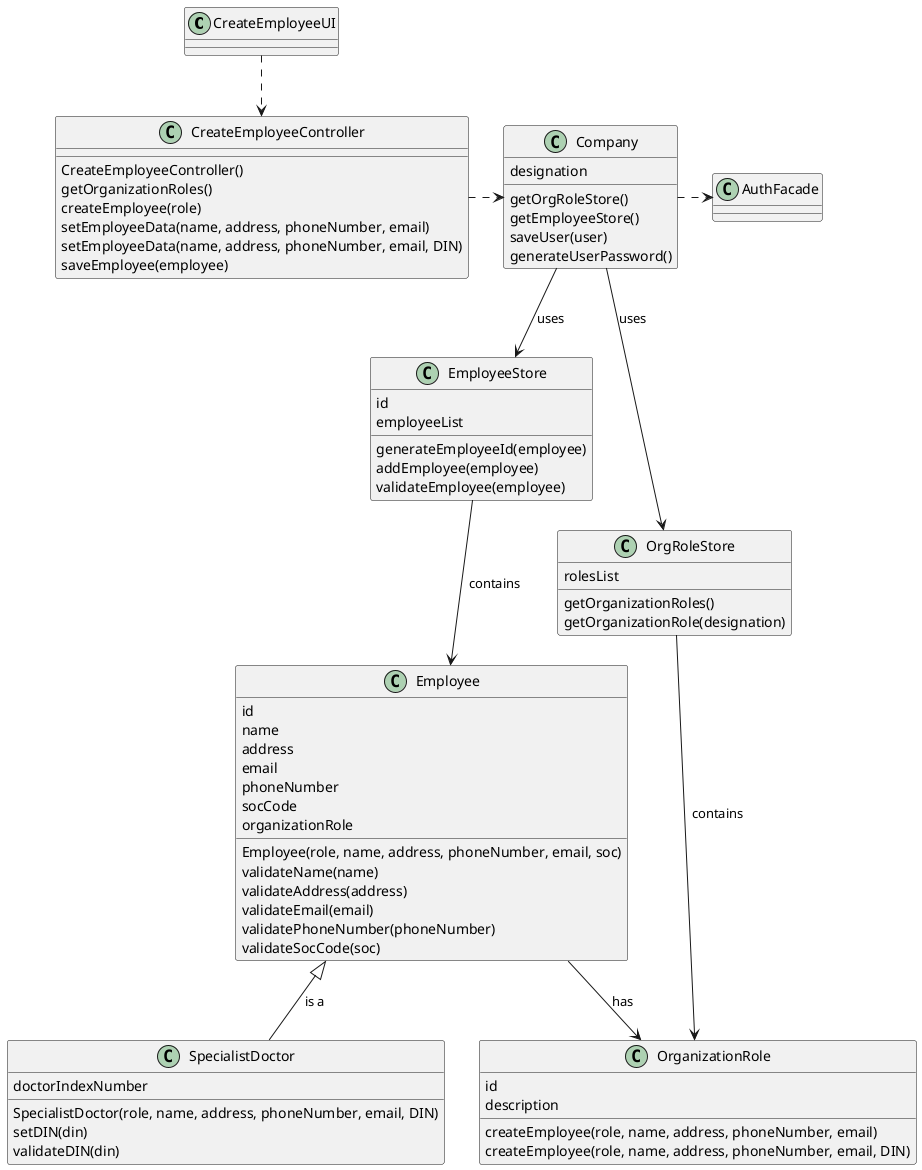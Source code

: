 @startuml
class CreateEmployeeUI
class CreateEmployeeController {
{method} CreateEmployeeController()
{method} getOrganizationRoles()
{method} createEmployee(role)
{method} setEmployeeData(name, address, phoneNumber, email)
{method} setEmployeeData(name, address, phoneNumber, email, DIN)
{method} saveEmployee(employee)
}
class Company {
{field} designation
{method} getOrgRoleStore()
{method} getEmployeeStore()
{method} saveUser(user)
{method} generateUserPassword()
}
class EmployeeStore {
{field} id
{field} employeeList
{method} generateEmployeeId(employee)
{method} addEmployee(employee)
{method} validateEmployee(employee)
}
class OrgRoleStore {
{field} rolesList
{method} getOrganizationRoles()
{method} getOrganizationRole(designation)
}
class Employee {
{field} id
{field} name
{field} address
{field} email
{field} phoneNumber
{field} socCode
{field} organizationRole
{method} Employee(role, name, address, phoneNumber, email, soc)
{method} validateName(name)
{method} validateAddress(address)
{method} validateEmail(email)
{method} validatePhoneNumber(phoneNumber)
{method} validateSocCode(soc)
}
class OrganizationRole {
{field} id
{field} description
{method} createEmployee(role, name, address, phoneNumber, email)
{method} createEmployee(role, name, address, phoneNumber, email, DIN)
}
class SpecialistDoctor {
{field} doctorIndexNumber
{method} SpecialistDoctor(role, name, address, phoneNumber, email, DIN)
{method} setDIN(din)
{method} validateDIN(din)
}
class AuthFacade

CreateEmployeeUI ..> CreateEmployeeController
CreateEmployeeController .right.> Company
Company --> EmployeeStore : uses
Company --> OrgRoleStore : uses
EmployeeStore --> Employee : contains
Company .right.> AuthFacade
OrgRoleStore --> OrganizationRole : contains
Employee --> OrganizationRole : has
Employee <|-- SpecialistDoctor : is a
@enduml